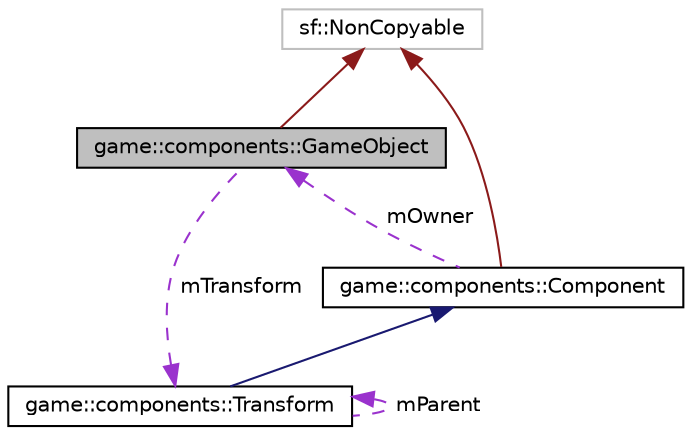 digraph "game::components::GameObject"
{
 // LATEX_PDF_SIZE
  edge [fontname="Helvetica",fontsize="10",labelfontname="Helvetica",labelfontsize="10"];
  node [fontname="Helvetica",fontsize="10",shape=record];
  Node1 [label="game::components::GameObject",height=0.2,width=0.4,color="black", fillcolor="grey75", style="filled", fontcolor="black",tooltip="container class for a group of components"];
  Node2 -> Node1 [dir="back",color="firebrick4",fontsize="10",style="solid",fontname="Helvetica"];
  Node2 [label="sf::NonCopyable",height=0.2,width=0.4,color="grey75", fillcolor="white", style="filled",tooltip=" "];
  Node3 -> Node1 [dir="back",color="darkorchid3",fontsize="10",style="dashed",label=" mTransform" ,fontname="Helvetica"];
  Node3 [label="game::components::Transform",height=0.2,width=0.4,color="black", fillcolor="white", style="filled",URL="$classgame_1_1components_1_1Transform.html",tooltip="transform component of a gameobject"];
  Node4 -> Node3 [dir="back",color="midnightblue",fontsize="10",style="solid",fontname="Helvetica"];
  Node4 [label="game::components::Component",height=0.2,width=0.4,color="black", fillcolor="white", style="filled",URL="$classgame_1_1components_1_1Component.html",tooltip="base class for all components"];
  Node2 -> Node4 [dir="back",color="firebrick4",fontsize="10",style="solid",fontname="Helvetica"];
  Node1 -> Node4 [dir="back",color="darkorchid3",fontsize="10",style="dashed",label=" mOwner" ,fontname="Helvetica"];
  Node3 -> Node3 [dir="back",color="darkorchid3",fontsize="10",style="dashed",label=" mParent" ,fontname="Helvetica"];
}

